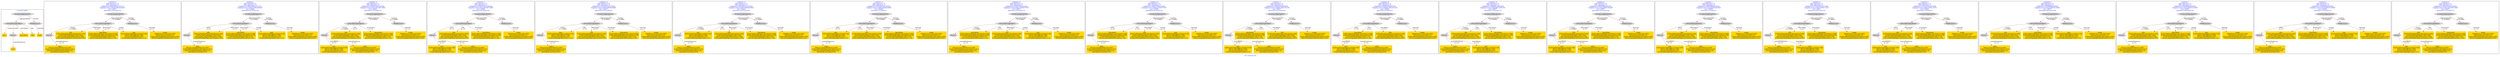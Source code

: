 digraph n0 {
fontcolor="blue"
remincross="true"
label="s16-s-hammer.xml"
subgraph cluster_0 {
label="1-correct model"
n2[style="filled",color="white",fillcolor="lightgray",label="CulturalHeritageObject1"];
n3[shape="plaintext",style="filled",fillcolor="gold",label="year"];
n4[style="filled",color="white",fillcolor="lightgray",label="Person1"];
n5[shape="plaintext",style="filled",fillcolor="gold",label="description"];
n6[shape="plaintext",style="filled",fillcolor="gold",label="title"];
n7[shape="plaintext",style="filled",fillcolor="gold",label="artist"];
n8[style="filled",color="white",fillcolor="lightgray",label="EuropeanaAggregation1"];
n9[style="filled",color="white",fillcolor="lightgray",label="WebResource1"];
n10[shape="plaintext",style="filled",fillcolor="gold",label="image"];
}
subgraph cluster_1 {
label="candidate 0\nlink coherence:1.0\nnode coherence:1.0\nconfidence:0.49091269327321274\nmapping score:0.5636375644244043\ncost:7.99977\n-precision:0.75-recall:0.75"
n12[style="filled",color="white",fillcolor="lightgray",label="CulturalHeritageObject1"];
n13[style="filled",color="white",fillcolor="lightgray",label="Person1"];
n14[style="filled",color="white",fillcolor="lightgray",label="EuropeanaAggregation1"];
n15[style="filled",color="white",fillcolor="lightgray",label="WebResource1"];
n16[shape="plaintext",style="filled",fillcolor="gold",label="artist\n[Person,nameOfThePerson,0.465]\n[CulturalHeritageObject,description,0.272]\n[Person,biographicalInformation,0.19]\n[Document,classLink,0.073]"];
n17[shape="plaintext",style="filled",fillcolor="gold",label="title\n[CulturalHeritageObject,description,0.446]\n[CulturalHeritageObject,title,0.264]\n[Person,biographicalInformation,0.238]\n[CulturalHeritageObject,provenance,0.051]"];
n18[shape="plaintext",style="filled",fillcolor="gold",label="image\n[WebResource,classLink,0.805]\n[Document,classLink,0.12]\n[CulturalHeritageObject,description,0.062]\n[Person,biographicalInformation,0.013]"];
n19[shape="plaintext",style="filled",fillcolor="gold",label="description\n[CulturalHeritageObject,provenance,0.409]\n[CulturalHeritageObject,description,0.278]\n[CulturalHeritageObject,title,0.179]\n[Person,biographicalInformation,0.135]"];
n20[shape="plaintext",style="filled",fillcolor="gold",label="year\n[CulturalHeritageObject,created,0.329]\n[Person,dateOfBirth,0.309]\n[Person,dateOfDeath,0.251]\n[CulturalHeritageObject,title,0.111]"];
}
subgraph cluster_2 {
label="candidate 1\nlink coherence:1.0\nnode coherence:1.0\nconfidence:0.49091269327321274\nmapping score:0.5636375644244043\ncost:7.99986\n-precision:0.62-recall:0.62"
n22[style="filled",color="white",fillcolor="lightgray",label="CulturalHeritageObject1"];
n23[style="filled",color="white",fillcolor="lightgray",label="Person2"];
n24[style="filled",color="white",fillcolor="lightgray",label="EuropeanaAggregation1"];
n25[style="filled",color="white",fillcolor="lightgray",label="WebResource1"];
n26[shape="plaintext",style="filled",fillcolor="gold",label="title\n[CulturalHeritageObject,description,0.446]\n[CulturalHeritageObject,title,0.264]\n[Person,biographicalInformation,0.238]\n[CulturalHeritageObject,provenance,0.051]"];
n27[shape="plaintext",style="filled",fillcolor="gold",label="image\n[WebResource,classLink,0.805]\n[Document,classLink,0.12]\n[CulturalHeritageObject,description,0.062]\n[Person,biographicalInformation,0.013]"];
n28[shape="plaintext",style="filled",fillcolor="gold",label="description\n[CulturalHeritageObject,provenance,0.409]\n[CulturalHeritageObject,description,0.278]\n[CulturalHeritageObject,title,0.179]\n[Person,biographicalInformation,0.135]"];
n29[shape="plaintext",style="filled",fillcolor="gold",label="year\n[CulturalHeritageObject,created,0.329]\n[Person,dateOfBirth,0.309]\n[Person,dateOfDeath,0.251]\n[CulturalHeritageObject,title,0.111]"];
n30[shape="plaintext",style="filled",fillcolor="gold",label="artist\n[Person,nameOfThePerson,0.465]\n[CulturalHeritageObject,description,0.272]\n[Person,biographicalInformation,0.19]\n[Document,classLink,0.073]"];
}
subgraph cluster_3 {
label="candidate 10\nlink coherence:1.0\nnode coherence:1.0\nconfidence:0.45047615601301966\nmapping score:0.5501587186710065\ncost:7.99983\n-precision:0.75-recall:0.75"
n32[style="filled",color="white",fillcolor="lightgray",label="CulturalHeritageObject1"];
n33[style="filled",color="white",fillcolor="lightgray",label="Person1"];
n34[style="filled",color="white",fillcolor="lightgray",label="EuropeanaAggregation1"];
n35[style="filled",color="white",fillcolor="lightgray",label="WebResource2"];
n36[shape="plaintext",style="filled",fillcolor="gold",label="year\n[CulturalHeritageObject,created,0.329]\n[Person,dateOfBirth,0.309]\n[Person,dateOfDeath,0.251]\n[CulturalHeritageObject,title,0.111]"];
n37[shape="plaintext",style="filled",fillcolor="gold",label="artist\n[Person,nameOfThePerson,0.465]\n[CulturalHeritageObject,description,0.272]\n[Person,biographicalInformation,0.19]\n[Document,classLink,0.073]"];
n38[shape="plaintext",style="filled",fillcolor="gold",label="title\n[CulturalHeritageObject,description,0.446]\n[CulturalHeritageObject,title,0.264]\n[Person,biographicalInformation,0.238]\n[CulturalHeritageObject,provenance,0.051]"];
n39[shape="plaintext",style="filled",fillcolor="gold",label="image\n[WebResource,classLink,0.805]\n[Document,classLink,0.12]\n[CulturalHeritageObject,description,0.062]\n[Person,biographicalInformation,0.013]"];
n40[shape="plaintext",style="filled",fillcolor="gold",label="description\n[CulturalHeritageObject,provenance,0.409]\n[CulturalHeritageObject,description,0.278]\n[CulturalHeritageObject,title,0.179]\n[Person,biographicalInformation,0.135]"];
}
subgraph cluster_4 {
label="candidate 11\nlink coherence:1.0\nnode coherence:1.0\nconfidence:0.45047615601301966\nmapping score:0.5501587186710065\ncost:7.99986\n-precision:0.62-recall:0.62"
n42[style="filled",color="white",fillcolor="lightgray",label="CulturalHeritageObject1"];
n43[style="filled",color="white",fillcolor="lightgray",label="Person2"];
n44[style="filled",color="white",fillcolor="lightgray",label="EuropeanaAggregation1"];
n45[style="filled",color="white",fillcolor="lightgray",label="WebResource1"];
n46[shape="plaintext",style="filled",fillcolor="gold",label="title\n[CulturalHeritageObject,description,0.446]\n[CulturalHeritageObject,title,0.264]\n[Person,biographicalInformation,0.238]\n[CulturalHeritageObject,provenance,0.051]"];
n47[shape="plaintext",style="filled",fillcolor="gold",label="image\n[WebResource,classLink,0.805]\n[Document,classLink,0.12]\n[CulturalHeritageObject,description,0.062]\n[Person,biographicalInformation,0.013]"];
n48[shape="plaintext",style="filled",fillcolor="gold",label="description\n[CulturalHeritageObject,provenance,0.409]\n[CulturalHeritageObject,description,0.278]\n[CulturalHeritageObject,title,0.179]\n[Person,biographicalInformation,0.135]"];
n49[shape="plaintext",style="filled",fillcolor="gold",label="year\n[CulturalHeritageObject,created,0.329]\n[Person,dateOfBirth,0.309]\n[Person,dateOfDeath,0.251]\n[CulturalHeritageObject,title,0.111]"];
n50[shape="plaintext",style="filled",fillcolor="gold",label="artist\n[Person,nameOfThePerson,0.465]\n[CulturalHeritageObject,description,0.272]\n[Person,biographicalInformation,0.19]\n[Document,classLink,0.073]"];
}
subgraph cluster_5 {
label="candidate 12\nlink coherence:1.0\nnode coherence:1.0\nconfidence:0.44722501447195356\nmapping score:0.5490750048239845\ncost:7.99977\n-precision:0.62-recall:0.62"
n52[style="filled",color="white",fillcolor="lightgray",label="CulturalHeritageObject1"];
n53[style="filled",color="white",fillcolor="lightgray",label="Person1"];
n54[style="filled",color="white",fillcolor="lightgray",label="EuropeanaAggregation1"];
n55[style="filled",color="white",fillcolor="lightgray",label="WebResource1"];
n56[shape="plaintext",style="filled",fillcolor="gold",label="artist\n[Person,nameOfThePerson,0.465]\n[CulturalHeritageObject,description,0.272]\n[Person,biographicalInformation,0.19]\n[Document,classLink,0.073]"];
n57[shape="plaintext",style="filled",fillcolor="gold",label="year\n[CulturalHeritageObject,created,0.329]\n[Person,dateOfBirth,0.309]\n[Person,dateOfDeath,0.251]\n[CulturalHeritageObject,title,0.111]"];
n58[shape="plaintext",style="filled",fillcolor="gold",label="title\n[CulturalHeritageObject,description,0.446]\n[CulturalHeritageObject,title,0.264]\n[Person,biographicalInformation,0.238]\n[CulturalHeritageObject,provenance,0.051]"];
n59[shape="plaintext",style="filled",fillcolor="gold",label="image\n[WebResource,classLink,0.805]\n[Document,classLink,0.12]\n[CulturalHeritageObject,description,0.062]\n[Person,biographicalInformation,0.013]"];
n60[shape="plaintext",style="filled",fillcolor="gold",label="description\n[CulturalHeritageObject,provenance,0.409]\n[CulturalHeritageObject,description,0.278]\n[CulturalHeritageObject,title,0.179]\n[Person,biographicalInformation,0.135]"];
}
subgraph cluster_6 {
label="candidate 13\nlink coherence:1.0\nnode coherence:1.0\nconfidence:0.44722501447195356\nmapping score:0.5490750048239845\ncost:7.99983\n-precision:0.62-recall:0.62"
n62[style="filled",color="white",fillcolor="lightgray",label="CulturalHeritageObject1"];
n63[style="filled",color="white",fillcolor="lightgray",label="Person1"];
n64[style="filled",color="white",fillcolor="lightgray",label="EuropeanaAggregation1"];
n65[style="filled",color="white",fillcolor="lightgray",label="WebResource2"];
n66[shape="plaintext",style="filled",fillcolor="gold",label="artist\n[Person,nameOfThePerson,0.465]\n[CulturalHeritageObject,description,0.272]\n[Person,biographicalInformation,0.19]\n[Document,classLink,0.073]"];
n67[shape="plaintext",style="filled",fillcolor="gold",label="year\n[CulturalHeritageObject,created,0.329]\n[Person,dateOfBirth,0.309]\n[Person,dateOfDeath,0.251]\n[CulturalHeritageObject,title,0.111]"];
n68[shape="plaintext",style="filled",fillcolor="gold",label="title\n[CulturalHeritageObject,description,0.446]\n[CulturalHeritageObject,title,0.264]\n[Person,biographicalInformation,0.238]\n[CulturalHeritageObject,provenance,0.051]"];
n69[shape="plaintext",style="filled",fillcolor="gold",label="image\n[WebResource,classLink,0.805]\n[Document,classLink,0.12]\n[CulturalHeritageObject,description,0.062]\n[Person,biographicalInformation,0.013]"];
n70[shape="plaintext",style="filled",fillcolor="gold",label="description\n[CulturalHeritageObject,provenance,0.409]\n[CulturalHeritageObject,description,0.278]\n[CulturalHeritageObject,title,0.179]\n[Person,biographicalInformation,0.135]"];
}
subgraph cluster_7 {
label="candidate 14\nlink coherence:1.0\nnode coherence:1.0\nconfidence:0.44722501447195356\nmapping score:0.5490750048239845\ncost:7.99986\n-precision:0.5-recall:0.5"
n72[style="filled",color="white",fillcolor="lightgray",label="CulturalHeritageObject1"];
n73[style="filled",color="white",fillcolor="lightgray",label="Person2"];
n74[style="filled",color="white",fillcolor="lightgray",label="EuropeanaAggregation1"];
n75[style="filled",color="white",fillcolor="lightgray",label="WebResource1"];
n76[shape="plaintext",style="filled",fillcolor="gold",label="year\n[CulturalHeritageObject,created,0.329]\n[Person,dateOfBirth,0.309]\n[Person,dateOfDeath,0.251]\n[CulturalHeritageObject,title,0.111]"];
n77[shape="plaintext",style="filled",fillcolor="gold",label="title\n[CulturalHeritageObject,description,0.446]\n[CulturalHeritageObject,title,0.264]\n[Person,biographicalInformation,0.238]\n[CulturalHeritageObject,provenance,0.051]"];
n78[shape="plaintext",style="filled",fillcolor="gold",label="image\n[WebResource,classLink,0.805]\n[Document,classLink,0.12]\n[CulturalHeritageObject,description,0.062]\n[Person,biographicalInformation,0.013]"];
n79[shape="plaintext",style="filled",fillcolor="gold",label="description\n[CulturalHeritageObject,provenance,0.409]\n[CulturalHeritageObject,description,0.278]\n[CulturalHeritageObject,title,0.179]\n[Person,biographicalInformation,0.135]"];
n80[shape="plaintext",style="filled",fillcolor="gold",label="artist\n[Person,nameOfThePerson,0.465]\n[CulturalHeritageObject,description,0.272]\n[Person,biographicalInformation,0.19]\n[Document,classLink,0.073]"];
}
subgraph cluster_8 {
label="candidate 15\nlink coherence:1.0\nnode coherence:1.0\nconfidence:0.4449375482312252\nmapping score:0.5483125160770751\ncost:7.99977\n-precision:0.75-recall:0.75"
n82[style="filled",color="white",fillcolor="lightgray",label="CulturalHeritageObject1"];
n83[style="filled",color="white",fillcolor="lightgray",label="Person1"];
n84[style="filled",color="white",fillcolor="lightgray",label="EuropeanaAggregation1"];
n85[style="filled",color="white",fillcolor="lightgray",label="WebResource1"];
n86[shape="plaintext",style="filled",fillcolor="gold",label="artist\n[Person,nameOfThePerson,0.465]\n[CulturalHeritageObject,description,0.272]\n[Person,biographicalInformation,0.19]\n[Document,classLink,0.073]"];
n87[shape="plaintext",style="filled",fillcolor="gold",label="description\n[CulturalHeritageObject,provenance,0.409]\n[CulturalHeritageObject,description,0.278]\n[CulturalHeritageObject,title,0.179]\n[Person,biographicalInformation,0.135]"];
n88[shape="plaintext",style="filled",fillcolor="gold",label="title\n[CulturalHeritageObject,description,0.446]\n[CulturalHeritageObject,title,0.264]\n[Person,biographicalInformation,0.238]\n[CulturalHeritageObject,provenance,0.051]"];
n89[shape="plaintext",style="filled",fillcolor="gold",label="image\n[WebResource,classLink,0.805]\n[Document,classLink,0.12]\n[CulturalHeritageObject,description,0.062]\n[Person,biographicalInformation,0.013]"];
n90[shape="plaintext",style="filled",fillcolor="gold",label="year\n[CulturalHeritageObject,created,0.329]\n[Person,dateOfBirth,0.309]\n[Person,dateOfDeath,0.251]\n[CulturalHeritageObject,title,0.111]"];
}
subgraph cluster_9 {
label="candidate 16\nlink coherence:1.0\nnode coherence:1.0\nconfidence:0.4449375482312252\nmapping score:0.5483125160770751\ncost:7.99986\n-precision:0.62-recall:0.62"
n92[style="filled",color="white",fillcolor="lightgray",label="CulturalHeritageObject1"];
n93[style="filled",color="white",fillcolor="lightgray",label="Person2"];
n94[style="filled",color="white",fillcolor="lightgray",label="EuropeanaAggregation1"];
n95[style="filled",color="white",fillcolor="lightgray",label="WebResource1"];
n96[shape="plaintext",style="filled",fillcolor="gold",label="description\n[CulturalHeritageObject,provenance,0.409]\n[CulturalHeritageObject,description,0.278]\n[CulturalHeritageObject,title,0.179]\n[Person,biographicalInformation,0.135]"];
n97[shape="plaintext",style="filled",fillcolor="gold",label="title\n[CulturalHeritageObject,description,0.446]\n[CulturalHeritageObject,title,0.264]\n[Person,biographicalInformation,0.238]\n[CulturalHeritageObject,provenance,0.051]"];
n98[shape="plaintext",style="filled",fillcolor="gold",label="image\n[WebResource,classLink,0.805]\n[Document,classLink,0.12]\n[CulturalHeritageObject,description,0.062]\n[Person,biographicalInformation,0.013]"];
n99[shape="plaintext",style="filled",fillcolor="gold",label="year\n[CulturalHeritageObject,created,0.329]\n[Person,dateOfBirth,0.309]\n[Person,dateOfDeath,0.251]\n[CulturalHeritageObject,title,0.111]"];
n100[shape="plaintext",style="filled",fillcolor="gold",label="artist\n[Person,nameOfThePerson,0.465]\n[CulturalHeritageObject,description,0.272]\n[Person,biographicalInformation,0.19]\n[Document,classLink,0.073]"];
}
subgraph cluster_10 {
label="candidate 17\nlink coherence:1.0\nnode coherence:1.0\nconfidence:0.4408247494083505\nmapping score:0.5469415831361168\ncost:7.99977\n-precision:0.62-recall:0.62"
n102[style="filled",color="white",fillcolor="lightgray",label="CulturalHeritageObject1"];
n103[style="filled",color="white",fillcolor="lightgray",label="Person1"];
n104[style="filled",color="white",fillcolor="lightgray",label="EuropeanaAggregation1"];
n105[style="filled",color="white",fillcolor="lightgray",label="WebResource1"];
n106[shape="plaintext",style="filled",fillcolor="gold",label="year\n[CulturalHeritageObject,created,0.329]\n[Person,dateOfBirth,0.309]\n[Person,dateOfDeath,0.251]\n[CulturalHeritageObject,title,0.111]"];
n107[shape="plaintext",style="filled",fillcolor="gold",label="artist\n[Person,nameOfThePerson,0.465]\n[CulturalHeritageObject,description,0.272]\n[Person,biographicalInformation,0.19]\n[Document,classLink,0.073]"];
n108[shape="plaintext",style="filled",fillcolor="gold",label="description\n[CulturalHeritageObject,provenance,0.409]\n[CulturalHeritageObject,description,0.278]\n[CulturalHeritageObject,title,0.179]\n[Person,biographicalInformation,0.135]"];
n109[shape="plaintext",style="filled",fillcolor="gold",label="title\n[CulturalHeritageObject,description,0.446]\n[CulturalHeritageObject,title,0.264]\n[Person,biographicalInformation,0.238]\n[CulturalHeritageObject,provenance,0.051]"];
n110[shape="plaintext",style="filled",fillcolor="gold",label="image\n[WebResource,classLink,0.805]\n[Document,classLink,0.12]\n[CulturalHeritageObject,description,0.062]\n[Person,biographicalInformation,0.013]"];
}
subgraph cluster_11 {
label="candidate 18\nlink coherence:1.0\nnode coherence:1.0\nconfidence:0.4408247494083505\nmapping score:0.5469415831361168\ncost:7.99986\n-precision:0.5-recall:0.5"
n112[style="filled",color="white",fillcolor="lightgray",label="CulturalHeritageObject1"];
n113[style="filled",color="white",fillcolor="lightgray",label="Person2"];
n114[style="filled",color="white",fillcolor="lightgray",label="EuropeanaAggregation1"];
n115[style="filled",color="white",fillcolor="lightgray",label="WebResource1"];
n116[shape="plaintext",style="filled",fillcolor="gold",label="description\n[CulturalHeritageObject,provenance,0.409]\n[CulturalHeritageObject,description,0.278]\n[CulturalHeritageObject,title,0.179]\n[Person,biographicalInformation,0.135]"];
n117[shape="plaintext",style="filled",fillcolor="gold",label="title\n[CulturalHeritageObject,description,0.446]\n[CulturalHeritageObject,title,0.264]\n[Person,biographicalInformation,0.238]\n[CulturalHeritageObject,provenance,0.051]"];
n118[shape="plaintext",style="filled",fillcolor="gold",label="image\n[WebResource,classLink,0.805]\n[Document,classLink,0.12]\n[CulturalHeritageObject,description,0.062]\n[Person,biographicalInformation,0.013]"];
n119[shape="plaintext",style="filled",fillcolor="gold",label="year\n[CulturalHeritageObject,created,0.329]\n[Person,dateOfBirth,0.309]\n[Person,dateOfDeath,0.251]\n[CulturalHeritageObject,title,0.111]"];
n120[shape="plaintext",style="filled",fillcolor="gold",label="artist\n[Person,nameOfThePerson,0.465]\n[CulturalHeritageObject,description,0.272]\n[Person,biographicalInformation,0.19]\n[Document,classLink,0.073]"];
}
subgraph cluster_12 {
label="candidate 19\nlink coherence:1.0\nnode coherence:1.0\nconfidence:0.4388006138974065\nmapping score:0.5462668712991355\ncost:7.99977\n-precision:0.75-recall:0.75"
n122[style="filled",color="white",fillcolor="lightgray",label="CulturalHeritageObject1"];
n123[style="filled",color="white",fillcolor="lightgray",label="Person1"];
n124[style="filled",color="white",fillcolor="lightgray",label="EuropeanaAggregation1"];
n125[style="filled",color="white",fillcolor="lightgray",label="WebResource1"];
n126[shape="plaintext",style="filled",fillcolor="gold",label="artist\n[Person,nameOfThePerson,0.465]\n[CulturalHeritageObject,description,0.272]\n[Person,biographicalInformation,0.19]\n[Document,classLink,0.073]"];
n127[shape="plaintext",style="filled",fillcolor="gold",label="title\n[CulturalHeritageObject,description,0.446]\n[CulturalHeritageObject,title,0.264]\n[Person,biographicalInformation,0.238]\n[CulturalHeritageObject,provenance,0.051]"];
n128[shape="plaintext",style="filled",fillcolor="gold",label="year\n[CulturalHeritageObject,created,0.329]\n[Person,dateOfBirth,0.309]\n[Person,dateOfDeath,0.251]\n[CulturalHeritageObject,title,0.111]"];
n129[shape="plaintext",style="filled",fillcolor="gold",label="image\n[WebResource,classLink,0.805]\n[Document,classLink,0.12]\n[CulturalHeritageObject,description,0.062]\n[Person,biographicalInformation,0.013]"];
n130[shape="plaintext",style="filled",fillcolor="gold",label="description\n[CulturalHeritageObject,provenance,0.409]\n[CulturalHeritageObject,description,0.278]\n[CulturalHeritageObject,title,0.179]\n[Person,biographicalInformation,0.135]"];
}
subgraph cluster_13 {
label="candidate 2\nlink coherence:1.0\nnode coherence:1.0\nconfidence:0.4867998944503381\nmapping score:0.562266631483446\ncost:7.99977\n-precision:0.62-recall:0.62"
n132[style="filled",color="white",fillcolor="lightgray",label="CulturalHeritageObject1"];
n133[style="filled",color="white",fillcolor="lightgray",label="Person1"];
n134[style="filled",color="white",fillcolor="lightgray",label="EuropeanaAggregation1"];
n135[style="filled",color="white",fillcolor="lightgray",label="WebResource1"];
n136[shape="plaintext",style="filled",fillcolor="gold",label="year\n[CulturalHeritageObject,created,0.329]\n[Person,dateOfBirth,0.309]\n[Person,dateOfDeath,0.251]\n[CulturalHeritageObject,title,0.111]"];
n137[shape="plaintext",style="filled",fillcolor="gold",label="artist\n[Person,nameOfThePerson,0.465]\n[CulturalHeritageObject,description,0.272]\n[Person,biographicalInformation,0.19]\n[Document,classLink,0.073]"];
n138[shape="plaintext",style="filled",fillcolor="gold",label="title\n[CulturalHeritageObject,description,0.446]\n[CulturalHeritageObject,title,0.264]\n[Person,biographicalInformation,0.238]\n[CulturalHeritageObject,provenance,0.051]"];
n139[shape="plaintext",style="filled",fillcolor="gold",label="image\n[WebResource,classLink,0.805]\n[Document,classLink,0.12]\n[CulturalHeritageObject,description,0.062]\n[Person,biographicalInformation,0.013]"];
n140[shape="plaintext",style="filled",fillcolor="gold",label="description\n[CulturalHeritageObject,provenance,0.409]\n[CulturalHeritageObject,description,0.278]\n[CulturalHeritageObject,title,0.179]\n[Person,biographicalInformation,0.135]"];
}
subgraph cluster_14 {
label="candidate 3\nlink coherence:1.0\nnode coherence:1.0\nconfidence:0.4867998944503381\nmapping score:0.562266631483446\ncost:7.99986\n-precision:0.5-recall:0.5"
n142[style="filled",color="white",fillcolor="lightgray",label="CulturalHeritageObject1"];
n143[style="filled",color="white",fillcolor="lightgray",label="Person2"];
n144[style="filled",color="white",fillcolor="lightgray",label="EuropeanaAggregation1"];
n145[style="filled",color="white",fillcolor="lightgray",label="WebResource1"];
n146[shape="plaintext",style="filled",fillcolor="gold",label="title\n[CulturalHeritageObject,description,0.446]\n[CulturalHeritageObject,title,0.264]\n[Person,biographicalInformation,0.238]\n[CulturalHeritageObject,provenance,0.051]"];
n147[shape="plaintext",style="filled",fillcolor="gold",label="image\n[WebResource,classLink,0.805]\n[Document,classLink,0.12]\n[CulturalHeritageObject,description,0.062]\n[Person,biographicalInformation,0.013]"];
n148[shape="plaintext",style="filled",fillcolor="gold",label="description\n[CulturalHeritageObject,provenance,0.409]\n[CulturalHeritageObject,description,0.278]\n[CulturalHeritageObject,title,0.179]\n[Person,biographicalInformation,0.135]"];
n149[shape="plaintext",style="filled",fillcolor="gold",label="year\n[CulturalHeritageObject,created,0.329]\n[Person,dateOfBirth,0.309]\n[Person,dateOfDeath,0.251]\n[CulturalHeritageObject,title,0.111]"];
n150[shape="plaintext",style="filled",fillcolor="gold",label="artist\n[Person,nameOfThePerson,0.465]\n[CulturalHeritageObject,description,0.272]\n[Person,biographicalInformation,0.19]\n[Document,classLink,0.073]"];
}
subgraph cluster_15 {
label="candidate 4\nlink coherence:1.0\nnode coherence:1.0\nconfidence:0.47512435233472494\nmapping score:0.558374784111575\ncost:7.99977\n-precision:0.62-recall:0.62"
n152[style="filled",color="white",fillcolor="lightgray",label="CulturalHeritageObject1"];
n153[style="filled",color="white",fillcolor="lightgray",label="Person1"];
n154[style="filled",color="white",fillcolor="lightgray",label="EuropeanaAggregation1"];
n155[style="filled",color="white",fillcolor="lightgray",label="WebResource1"];
n156[shape="plaintext",style="filled",fillcolor="gold",label="artist\n[Person,nameOfThePerson,0.465]\n[CulturalHeritageObject,description,0.272]\n[Person,biographicalInformation,0.19]\n[Document,classLink,0.073]"];
n157[shape="plaintext",style="filled",fillcolor="gold",label="year\n[CulturalHeritageObject,created,0.329]\n[Person,dateOfBirth,0.309]\n[Person,dateOfDeath,0.251]\n[CulturalHeritageObject,title,0.111]"];
n158[shape="plaintext",style="filled",fillcolor="gold",label="title\n[CulturalHeritageObject,description,0.446]\n[CulturalHeritageObject,title,0.264]\n[Person,biographicalInformation,0.238]\n[CulturalHeritageObject,provenance,0.051]"];
n159[shape="plaintext",style="filled",fillcolor="gold",label="image\n[WebResource,classLink,0.805]\n[Document,classLink,0.12]\n[CulturalHeritageObject,description,0.062]\n[Person,biographicalInformation,0.013]"];
n160[shape="plaintext",style="filled",fillcolor="gold",label="description\n[CulturalHeritageObject,provenance,0.409]\n[CulturalHeritageObject,description,0.278]\n[CulturalHeritageObject,title,0.179]\n[Person,biographicalInformation,0.135]"];
}
subgraph cluster_16 {
label="candidate 5\nlink coherence:1.0\nnode coherence:1.0\nconfidence:0.47512435233472494\nmapping score:0.558374784111575\ncost:7.99986\n-precision:0.5-recall:0.5"
n162[style="filled",color="white",fillcolor="lightgray",label="CulturalHeritageObject1"];
n163[style="filled",color="white",fillcolor="lightgray",label="Person2"];
n164[style="filled",color="white",fillcolor="lightgray",label="EuropeanaAggregation1"];
n165[style="filled",color="white",fillcolor="lightgray",label="WebResource1"];
n166[shape="plaintext",style="filled",fillcolor="gold",label="year\n[CulturalHeritageObject,created,0.329]\n[Person,dateOfBirth,0.309]\n[Person,dateOfDeath,0.251]\n[CulturalHeritageObject,title,0.111]"];
n167[shape="plaintext",style="filled",fillcolor="gold",label="title\n[CulturalHeritageObject,description,0.446]\n[CulturalHeritageObject,title,0.264]\n[Person,biographicalInformation,0.238]\n[CulturalHeritageObject,provenance,0.051]"];
n168[shape="plaintext",style="filled",fillcolor="gold",label="image\n[WebResource,classLink,0.805]\n[Document,classLink,0.12]\n[CulturalHeritageObject,description,0.062]\n[Person,biographicalInformation,0.013]"];
n169[shape="plaintext",style="filled",fillcolor="gold",label="description\n[CulturalHeritageObject,provenance,0.409]\n[CulturalHeritageObject,description,0.278]\n[CulturalHeritageObject,title,0.179]\n[Person,biographicalInformation,0.135]"];
n170[shape="plaintext",style="filled",fillcolor="gold",label="artist\n[Person,nameOfThePerson,0.465]\n[CulturalHeritageObject,description,0.272]\n[Person,biographicalInformation,0.19]\n[Document,classLink,0.073]"];
}
subgraph cluster_17 {
label="candidate 6\nlink coherence:1.0\nnode coherence:1.0\nconfidence:0.4545889548358943\nmapping score:0.5515296516119648\ncost:7.99977\n-precision:0.88-recall:0.88"
n172[style="filled",color="white",fillcolor="lightgray",label="CulturalHeritageObject1"];
n173[style="filled",color="white",fillcolor="lightgray",label="Person1"];
n174[style="filled",color="white",fillcolor="lightgray",label="EuropeanaAggregation1"];
n175[style="filled",color="white",fillcolor="lightgray",label="WebResource1"];
n176[shape="plaintext",style="filled",fillcolor="gold",label="artist\n[Person,nameOfThePerson,0.465]\n[CulturalHeritageObject,description,0.272]\n[Person,biographicalInformation,0.19]\n[Document,classLink,0.073]"];
n177[shape="plaintext",style="filled",fillcolor="gold",label="title\n[CulturalHeritageObject,description,0.446]\n[CulturalHeritageObject,title,0.264]\n[Person,biographicalInformation,0.238]\n[CulturalHeritageObject,provenance,0.051]"];
n178[shape="plaintext",style="filled",fillcolor="gold",label="image\n[WebResource,classLink,0.805]\n[Document,classLink,0.12]\n[CulturalHeritageObject,description,0.062]\n[Person,biographicalInformation,0.013]"];
n179[shape="plaintext",style="filled",fillcolor="gold",label="description\n[CulturalHeritageObject,provenance,0.409]\n[CulturalHeritageObject,description,0.278]\n[CulturalHeritageObject,title,0.179]\n[Person,biographicalInformation,0.135]"];
n180[shape="plaintext",style="filled",fillcolor="gold",label="year\n[CulturalHeritageObject,created,0.329]\n[Person,dateOfBirth,0.309]\n[Person,dateOfDeath,0.251]\n[CulturalHeritageObject,title,0.111]"];
}
subgraph cluster_18 {
label="candidate 7\nlink coherence:1.0\nnode coherence:1.0\nconfidence:0.4545889548358943\nmapping score:0.5515296516119648\ncost:7.99983\n-precision:0.88-recall:0.88"
n182[style="filled",color="white",fillcolor="lightgray",label="CulturalHeritageObject1"];
n183[style="filled",color="white",fillcolor="lightgray",label="Person1"];
n184[style="filled",color="white",fillcolor="lightgray",label="EuropeanaAggregation1"];
n185[style="filled",color="white",fillcolor="lightgray",label="WebResource2"];
n186[shape="plaintext",style="filled",fillcolor="gold",label="artist\n[Person,nameOfThePerson,0.465]\n[CulturalHeritageObject,description,0.272]\n[Person,biographicalInformation,0.19]\n[Document,classLink,0.073]"];
n187[shape="plaintext",style="filled",fillcolor="gold",label="title\n[CulturalHeritageObject,description,0.446]\n[CulturalHeritageObject,title,0.264]\n[Person,biographicalInformation,0.238]\n[CulturalHeritageObject,provenance,0.051]"];
n188[shape="plaintext",style="filled",fillcolor="gold",label="image\n[WebResource,classLink,0.805]\n[Document,classLink,0.12]\n[CulturalHeritageObject,description,0.062]\n[Person,biographicalInformation,0.013]"];
n189[shape="plaintext",style="filled",fillcolor="gold",label="description\n[CulturalHeritageObject,provenance,0.409]\n[CulturalHeritageObject,description,0.278]\n[CulturalHeritageObject,title,0.179]\n[Person,biographicalInformation,0.135]"];
n190[shape="plaintext",style="filled",fillcolor="gold",label="year\n[CulturalHeritageObject,created,0.329]\n[Person,dateOfBirth,0.309]\n[Person,dateOfDeath,0.251]\n[CulturalHeritageObject,title,0.111]"];
}
subgraph cluster_19 {
label="candidate 8\nlink coherence:1.0\nnode coherence:1.0\nconfidence:0.4545889548358943\nmapping score:0.5515296516119648\ncost:7.99986\n-precision:0.75-recall:0.75"
n192[style="filled",color="white",fillcolor="lightgray",label="CulturalHeritageObject1"];
n193[style="filled",color="white",fillcolor="lightgray",label="Person2"];
n194[style="filled",color="white",fillcolor="lightgray",label="EuropeanaAggregation1"];
n195[style="filled",color="white",fillcolor="lightgray",label="WebResource1"];
n196[shape="plaintext",style="filled",fillcolor="gold",label="title\n[CulturalHeritageObject,description,0.446]\n[CulturalHeritageObject,title,0.264]\n[Person,biographicalInformation,0.238]\n[CulturalHeritageObject,provenance,0.051]"];
n197[shape="plaintext",style="filled",fillcolor="gold",label="image\n[WebResource,classLink,0.805]\n[Document,classLink,0.12]\n[CulturalHeritageObject,description,0.062]\n[Person,biographicalInformation,0.013]"];
n198[shape="plaintext",style="filled",fillcolor="gold",label="description\n[CulturalHeritageObject,provenance,0.409]\n[CulturalHeritageObject,description,0.278]\n[CulturalHeritageObject,title,0.179]\n[Person,biographicalInformation,0.135]"];
n199[shape="plaintext",style="filled",fillcolor="gold",label="year\n[CulturalHeritageObject,created,0.329]\n[Person,dateOfBirth,0.309]\n[Person,dateOfDeath,0.251]\n[CulturalHeritageObject,title,0.111]"];
n200[shape="plaintext",style="filled",fillcolor="gold",label="artist\n[Person,nameOfThePerson,0.465]\n[CulturalHeritageObject,description,0.272]\n[Person,biographicalInformation,0.19]\n[Document,classLink,0.073]"];
}
subgraph cluster_20 {
label="candidate 9\nlink coherence:1.0\nnode coherence:1.0\nconfidence:0.45047615601301966\nmapping score:0.5501587186710065\ncost:7.99977\n-precision:0.75-recall:0.75"
n202[style="filled",color="white",fillcolor="lightgray",label="CulturalHeritageObject1"];
n203[style="filled",color="white",fillcolor="lightgray",label="Person1"];
n204[style="filled",color="white",fillcolor="lightgray",label="EuropeanaAggregation1"];
n205[style="filled",color="white",fillcolor="lightgray",label="WebResource1"];
n206[shape="plaintext",style="filled",fillcolor="gold",label="year\n[CulturalHeritageObject,created,0.329]\n[Person,dateOfBirth,0.309]\n[Person,dateOfDeath,0.251]\n[CulturalHeritageObject,title,0.111]"];
n207[shape="plaintext",style="filled",fillcolor="gold",label="artist\n[Person,nameOfThePerson,0.465]\n[CulturalHeritageObject,description,0.272]\n[Person,biographicalInformation,0.19]\n[Document,classLink,0.073]"];
n208[shape="plaintext",style="filled",fillcolor="gold",label="title\n[CulturalHeritageObject,description,0.446]\n[CulturalHeritageObject,title,0.264]\n[Person,biographicalInformation,0.238]\n[CulturalHeritageObject,provenance,0.051]"];
n209[shape="plaintext",style="filled",fillcolor="gold",label="image\n[WebResource,classLink,0.805]\n[Document,classLink,0.12]\n[CulturalHeritageObject,description,0.062]\n[Person,biographicalInformation,0.013]"];
n210[shape="plaintext",style="filled",fillcolor="gold",label="description\n[CulturalHeritageObject,provenance,0.409]\n[CulturalHeritageObject,description,0.278]\n[CulturalHeritageObject,title,0.179]\n[Person,biographicalInformation,0.135]"];
}
n2 -> n3[color="brown",fontcolor="black",label="created"]
n2 -> n4[color="brown",fontcolor="black",label="creator"]
n2 -> n5[color="brown",fontcolor="black",label="description"]
n2 -> n6[color="brown",fontcolor="black",label="title"]
n4 -> n7[color="brown",fontcolor="black",label="nameOfThePerson"]
n8 -> n2[color="brown",fontcolor="black",label="aggregatedCHO"]
n8 -> n9[color="brown",fontcolor="black",label="hasView"]
n9 -> n10[color="brown",fontcolor="black",label="classLink"]
n12 -> n13[color="brown",fontcolor="black",label="creator\nw=0.99991"]
n14 -> n12[color="brown",fontcolor="black",label="aggregatedCHO\nw=0.99993"]
n14 -> n15[color="brown",fontcolor="black",label="hasView\nw=0.99993"]
n13 -> n16[color="brown",fontcolor="black",label="nameOfThePerson\nw=1.0"]
n12 -> n17[color="brown",fontcolor="black",label="description\nw=1.0"]
n15 -> n18[color="brown",fontcolor="black",label="classLink\nw=1.0"]
n12 -> n19[color="brown",fontcolor="black",label="provenance\nw=1.0"]
n12 -> n20[color="brown",fontcolor="black",label="created\nw=1.0"]
n22 -> n23[color="brown",fontcolor="black",label="sitter\nw=1.0"]
n24 -> n22[color="brown",fontcolor="black",label="aggregatedCHO\nw=0.99993"]
n24 -> n25[color="brown",fontcolor="black",label="hasView\nw=0.99993"]
n22 -> n26[color="brown",fontcolor="black",label="description\nw=1.0"]
n25 -> n27[color="brown",fontcolor="black",label="classLink\nw=1.0"]
n22 -> n28[color="brown",fontcolor="black",label="provenance\nw=1.0"]
n22 -> n29[color="brown",fontcolor="black",label="created\nw=1.0"]
n23 -> n30[color="brown",fontcolor="black",label="nameOfThePerson\nw=1.0"]
n32 -> n33[color="brown",fontcolor="black",label="creator\nw=0.99991"]
n34 -> n32[color="brown",fontcolor="black",label="aggregatedCHO\nw=0.99993"]
n34 -> n35[color="brown",fontcolor="black",label="hasView\nw=0.99999"]
n33 -> n36[color="brown",fontcolor="black",label="dateOfBirth\nw=1.0"]
n33 -> n37[color="brown",fontcolor="black",label="nameOfThePerson\nw=1.0"]
n32 -> n38[color="brown",fontcolor="black",label="title\nw=1.0"]
n35 -> n39[color="brown",fontcolor="black",label="classLink\nw=1.0"]
n32 -> n40[color="brown",fontcolor="black",label="provenance\nw=1.0"]
n42 -> n43[color="brown",fontcolor="black",label="sitter\nw=1.0"]
n44 -> n42[color="brown",fontcolor="black",label="aggregatedCHO\nw=0.99993"]
n44 -> n45[color="brown",fontcolor="black",label="hasView\nw=0.99993"]
n42 -> n46[color="brown",fontcolor="black",label="title\nw=1.0"]
n45 -> n47[color="brown",fontcolor="black",label="classLink\nw=1.0"]
n42 -> n48[color="brown",fontcolor="black",label="provenance\nw=1.0"]
n43 -> n49[color="brown",fontcolor="black",label="dateOfBirth\nw=1.0"]
n43 -> n50[color="brown",fontcolor="black",label="nameOfThePerson\nw=1.0"]
n52 -> n53[color="brown",fontcolor="black",label="creator\nw=0.99991"]
n54 -> n52[color="brown",fontcolor="black",label="aggregatedCHO\nw=0.99993"]
n54 -> n55[color="brown",fontcolor="black",label="hasView\nw=0.99993"]
n53 -> n56[color="brown",fontcolor="black",label="nameOfThePerson\nw=1.0"]
n52 -> n57[color="brown",fontcolor="black",label="title\nw=1.0"]
n52 -> n58[color="brown",fontcolor="black",label="description\nw=1.0"]
n55 -> n59[color="brown",fontcolor="black",label="classLink\nw=1.0"]
n52 -> n60[color="brown",fontcolor="black",label="provenance\nw=1.0"]
n62 -> n63[color="brown",fontcolor="black",label="creator\nw=0.99991"]
n64 -> n62[color="brown",fontcolor="black",label="aggregatedCHO\nw=0.99993"]
n64 -> n65[color="brown",fontcolor="black",label="hasView\nw=0.99999"]
n63 -> n66[color="brown",fontcolor="black",label="nameOfThePerson\nw=1.0"]
n62 -> n67[color="brown",fontcolor="black",label="title\nw=1.0"]
n62 -> n68[color="brown",fontcolor="black",label="description\nw=1.0"]
n65 -> n69[color="brown",fontcolor="black",label="classLink\nw=1.0"]
n62 -> n70[color="brown",fontcolor="black",label="provenance\nw=1.0"]
n72 -> n73[color="brown",fontcolor="black",label="sitter\nw=1.0"]
n74 -> n72[color="brown",fontcolor="black",label="aggregatedCHO\nw=0.99993"]
n74 -> n75[color="brown",fontcolor="black",label="hasView\nw=0.99993"]
n72 -> n76[color="brown",fontcolor="black",label="title\nw=1.0"]
n72 -> n77[color="brown",fontcolor="black",label="description\nw=1.0"]
n75 -> n78[color="brown",fontcolor="black",label="classLink\nw=1.0"]
n72 -> n79[color="brown",fontcolor="black",label="provenance\nw=1.0"]
n73 -> n80[color="brown",fontcolor="black",label="nameOfThePerson\nw=1.0"]
n82 -> n83[color="brown",fontcolor="black",label="creator\nw=0.99991"]
n84 -> n82[color="brown",fontcolor="black",label="aggregatedCHO\nw=0.99993"]
n84 -> n85[color="brown",fontcolor="black",label="hasView\nw=0.99993"]
n83 -> n86[color="brown",fontcolor="black",label="nameOfThePerson\nw=1.0"]
n82 -> n87[color="brown",fontcolor="black",label="title\nw=1.0"]
n82 -> n88[color="brown",fontcolor="black",label="description\nw=1.0"]
n85 -> n89[color="brown",fontcolor="black",label="classLink\nw=1.0"]
n82 -> n90[color="brown",fontcolor="black",label="created\nw=1.0"]
n92 -> n93[color="brown",fontcolor="black",label="sitter\nw=1.0"]
n94 -> n92[color="brown",fontcolor="black",label="aggregatedCHO\nw=0.99993"]
n94 -> n95[color="brown",fontcolor="black",label="hasView\nw=0.99993"]
n92 -> n96[color="brown",fontcolor="black",label="title\nw=1.0"]
n92 -> n97[color="brown",fontcolor="black",label="description\nw=1.0"]
n95 -> n98[color="brown",fontcolor="black",label="classLink\nw=1.0"]
n92 -> n99[color="brown",fontcolor="black",label="created\nw=1.0"]
n93 -> n100[color="brown",fontcolor="black",label="nameOfThePerson\nw=1.0"]
n102 -> n103[color="brown",fontcolor="black",label="creator\nw=0.99991"]
n104 -> n102[color="brown",fontcolor="black",label="aggregatedCHO\nw=0.99993"]
n104 -> n105[color="brown",fontcolor="black",label="hasView\nw=0.99993"]
n103 -> n106[color="brown",fontcolor="black",label="dateOfBirth\nw=1.0"]
n103 -> n107[color="brown",fontcolor="black",label="nameOfThePerson\nw=1.0"]
n102 -> n108[color="brown",fontcolor="black",label="title\nw=1.0"]
n102 -> n109[color="brown",fontcolor="black",label="description\nw=1.0"]
n105 -> n110[color="brown",fontcolor="black",label="classLink\nw=1.0"]
n112 -> n113[color="brown",fontcolor="black",label="sitter\nw=1.0"]
n114 -> n112[color="brown",fontcolor="black",label="aggregatedCHO\nw=0.99993"]
n114 -> n115[color="brown",fontcolor="black",label="hasView\nw=0.99993"]
n112 -> n116[color="brown",fontcolor="black",label="title\nw=1.0"]
n112 -> n117[color="brown",fontcolor="black",label="description\nw=1.0"]
n115 -> n118[color="brown",fontcolor="black",label="classLink\nw=1.0"]
n113 -> n119[color="brown",fontcolor="black",label="dateOfBirth\nw=1.0"]
n113 -> n120[color="brown",fontcolor="black",label="nameOfThePerson\nw=1.0"]
n122 -> n123[color="brown",fontcolor="black",label="creator\nw=0.99991"]
n124 -> n122[color="brown",fontcolor="black",label="aggregatedCHO\nw=0.99993"]
n124 -> n125[color="brown",fontcolor="black",label="hasView\nw=0.99993"]
n123 -> n126[color="brown",fontcolor="black",label="nameOfThePerson\nw=1.0"]
n122 -> n127[color="brown",fontcolor="black",label="title\nw=1.0"]
n123 -> n128[color="brown",fontcolor="black",label="dateOfDeath\nw=1.0"]
n125 -> n129[color="brown",fontcolor="black",label="classLink\nw=1.0"]
n122 -> n130[color="brown",fontcolor="black",label="provenance\nw=1.0"]
n132 -> n133[color="brown",fontcolor="black",label="creator\nw=0.99991"]
n134 -> n132[color="brown",fontcolor="black",label="aggregatedCHO\nw=0.99993"]
n134 -> n135[color="brown",fontcolor="black",label="hasView\nw=0.99993"]
n133 -> n136[color="brown",fontcolor="black",label="dateOfBirth\nw=1.0"]
n133 -> n137[color="brown",fontcolor="black",label="nameOfThePerson\nw=1.0"]
n132 -> n138[color="brown",fontcolor="black",label="description\nw=1.0"]
n135 -> n139[color="brown",fontcolor="black",label="classLink\nw=1.0"]
n132 -> n140[color="brown",fontcolor="black",label="provenance\nw=1.0"]
n142 -> n143[color="brown",fontcolor="black",label="sitter\nw=1.0"]
n144 -> n142[color="brown",fontcolor="black",label="aggregatedCHO\nw=0.99993"]
n144 -> n145[color="brown",fontcolor="black",label="hasView\nw=0.99993"]
n142 -> n146[color="brown",fontcolor="black",label="description\nw=1.0"]
n145 -> n147[color="brown",fontcolor="black",label="classLink\nw=1.0"]
n142 -> n148[color="brown",fontcolor="black",label="provenance\nw=1.0"]
n143 -> n149[color="brown",fontcolor="black",label="dateOfBirth\nw=1.0"]
n143 -> n150[color="brown",fontcolor="black",label="nameOfThePerson\nw=1.0"]
n152 -> n153[color="brown",fontcolor="black",label="creator\nw=0.99991"]
n154 -> n152[color="brown",fontcolor="black",label="aggregatedCHO\nw=0.99993"]
n154 -> n155[color="brown",fontcolor="black",label="hasView\nw=0.99993"]
n153 -> n156[color="brown",fontcolor="black",label="nameOfThePerson\nw=1.0"]
n153 -> n157[color="brown",fontcolor="black",label="dateOfDeath\nw=1.0"]
n152 -> n158[color="brown",fontcolor="black",label="description\nw=1.0"]
n155 -> n159[color="brown",fontcolor="black",label="classLink\nw=1.0"]
n152 -> n160[color="brown",fontcolor="black",label="provenance\nw=1.0"]
n162 -> n163[color="brown",fontcolor="black",label="sitter\nw=1.0"]
n164 -> n162[color="brown",fontcolor="black",label="aggregatedCHO\nw=0.99993"]
n164 -> n165[color="brown",fontcolor="black",label="hasView\nw=0.99993"]
n163 -> n166[color="brown",fontcolor="black",label="dateOfDeath\nw=1.0"]
n162 -> n167[color="brown",fontcolor="black",label="description\nw=1.0"]
n165 -> n168[color="brown",fontcolor="black",label="classLink\nw=1.0"]
n162 -> n169[color="brown",fontcolor="black",label="provenance\nw=1.0"]
n163 -> n170[color="brown",fontcolor="black",label="nameOfThePerson\nw=1.0"]
n172 -> n173[color="brown",fontcolor="black",label="creator\nw=0.99991"]
n174 -> n172[color="brown",fontcolor="black",label="aggregatedCHO\nw=0.99993"]
n174 -> n175[color="brown",fontcolor="black",label="hasView\nw=0.99993"]
n173 -> n176[color="brown",fontcolor="black",label="nameOfThePerson\nw=1.0"]
n172 -> n177[color="brown",fontcolor="black",label="title\nw=1.0"]
n175 -> n178[color="brown",fontcolor="black",label="classLink\nw=1.0"]
n172 -> n179[color="brown",fontcolor="black",label="provenance\nw=1.0"]
n172 -> n180[color="brown",fontcolor="black",label="created\nw=1.0"]
n182 -> n183[color="brown",fontcolor="black",label="creator\nw=0.99991"]
n184 -> n182[color="brown",fontcolor="black",label="aggregatedCHO\nw=0.99993"]
n184 -> n185[color="brown",fontcolor="black",label="hasView\nw=0.99999"]
n183 -> n186[color="brown",fontcolor="black",label="nameOfThePerson\nw=1.0"]
n182 -> n187[color="brown",fontcolor="black",label="title\nw=1.0"]
n185 -> n188[color="brown",fontcolor="black",label="classLink\nw=1.0"]
n182 -> n189[color="brown",fontcolor="black",label="provenance\nw=1.0"]
n182 -> n190[color="brown",fontcolor="black",label="created\nw=1.0"]
n192 -> n193[color="brown",fontcolor="black",label="sitter\nw=1.0"]
n194 -> n192[color="brown",fontcolor="black",label="aggregatedCHO\nw=0.99993"]
n194 -> n195[color="brown",fontcolor="black",label="hasView\nw=0.99993"]
n192 -> n196[color="brown",fontcolor="black",label="title\nw=1.0"]
n195 -> n197[color="brown",fontcolor="black",label="classLink\nw=1.0"]
n192 -> n198[color="brown",fontcolor="black",label="provenance\nw=1.0"]
n192 -> n199[color="brown",fontcolor="black",label="created\nw=1.0"]
n193 -> n200[color="brown",fontcolor="black",label="nameOfThePerson\nw=1.0"]
n202 -> n203[color="brown",fontcolor="black",label="creator\nw=0.99991"]
n204 -> n202[color="brown",fontcolor="black",label="aggregatedCHO\nw=0.99993"]
n204 -> n205[color="brown",fontcolor="black",label="hasView\nw=0.99993"]
n203 -> n206[color="brown",fontcolor="black",label="dateOfBirth\nw=1.0"]
n203 -> n207[color="brown",fontcolor="black",label="nameOfThePerson\nw=1.0"]
n202 -> n208[color="brown",fontcolor="black",label="title\nw=1.0"]
n205 -> n209[color="brown",fontcolor="black",label="classLink\nw=1.0"]
n202 -> n210[color="brown",fontcolor="black",label="provenance\nw=1.0"]
}
